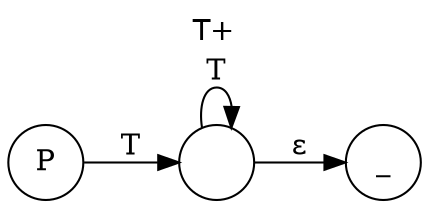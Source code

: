digraph base {
    labelloc="t";
    label="T+";

    # Default settings
    graph [dpi=300];
    rankdir=LR;
    fontname="Helvetica";
    edge [arrowhead=normal,arrowtail=dot];
    node [shape=circle];

    # Vertices
    a [label="P"];
    b [label=""];
    c [label="_"];

    # Edges
    a -> b [label="T"];
    b -> b [label="T"];
    b -> c [label=<&epsilon;>];
}
